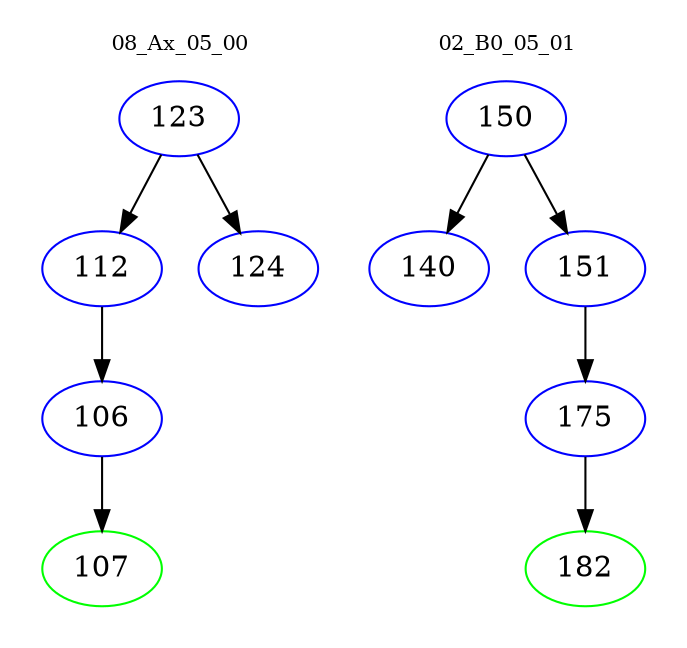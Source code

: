 digraph{
subgraph cluster_0 {
color = white
label = "08_Ax_05_00";
fontsize=10;
T0_123 [label="123", color="blue"]
T0_123 -> T0_112 [color="black"]
T0_112 [label="112", color="blue"]
T0_112 -> T0_106 [color="black"]
T0_106 [label="106", color="blue"]
T0_106 -> T0_107 [color="black"]
T0_107 [label="107", color="green"]
T0_123 -> T0_124 [color="black"]
T0_124 [label="124", color="blue"]
}
subgraph cluster_1 {
color = white
label = "02_B0_05_01";
fontsize=10;
T1_150 [label="150", color="blue"]
T1_150 -> T1_140 [color="black"]
T1_140 [label="140", color="blue"]
T1_150 -> T1_151 [color="black"]
T1_151 [label="151", color="blue"]
T1_151 -> T1_175 [color="black"]
T1_175 [label="175", color="blue"]
T1_175 -> T1_182 [color="black"]
T1_182 [label="182", color="green"]
}
}
